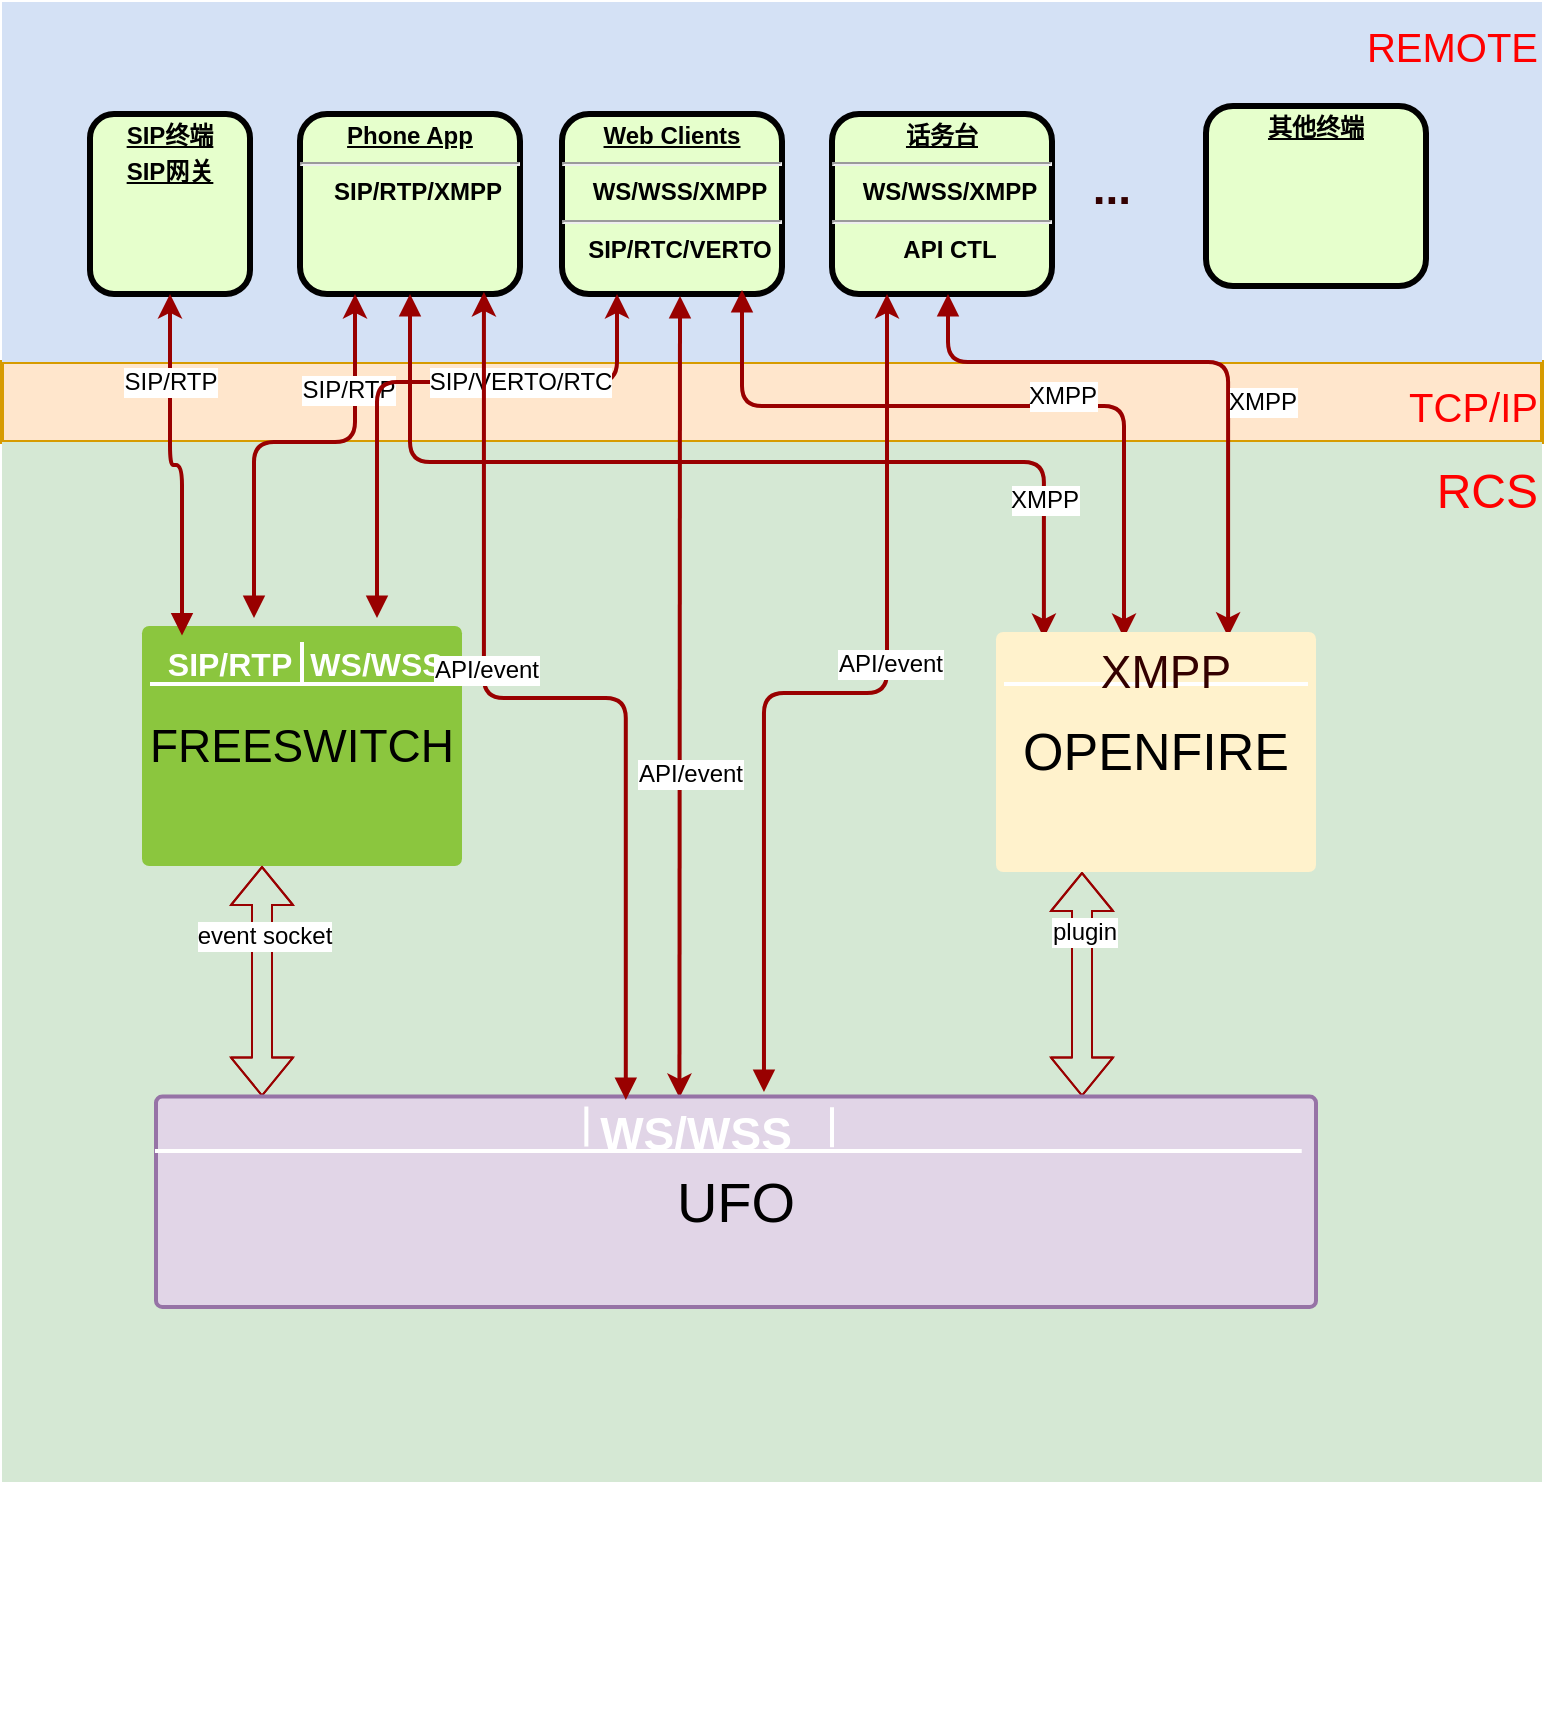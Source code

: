 <mxfile version="12.7.9" type="github"><diagram name="Page-1" id="efa7a0a1-bf9b-a30e-e6df-94a7791c09e9"><mxGraphModel dx="868" dy="459" grid="1" gridSize="10" guides="1" tooltips="1" connect="1" arrows="1" fold="1" page="1" pageScale="1" pageWidth="826" pageHeight="1169" background="#ffffff" math="0" shadow="0"><root><mxCell id="0"/><mxCell id="1" parent="0"/><mxCell id="0XvNOwUXTL2UZnrI6ZCD-258" value="&lt;div&gt;&lt;span style=&quot;color: rgb(255 , 0 , 0)&quot;&gt;TCP/IP&lt;/span&gt;&lt;/div&gt;" style="whiteSpace=wrap;html=1;rounded=0;shadow=0;strokeColor=#d79b00;strokeWidth=2;fillColor=#ffe6cc;fontSize=20;align=right;arcSize=3;verticalAlign=top;spacingTop=4;rotation=-360;" parent="1" vertex="1"><mxGeometry x="40" y="230" width="770" height="40" as="geometry"/></mxCell><mxCell id="0XvNOwUXTL2UZnrI6ZCD-230" value="&lt;div&gt;&lt;span style=&quot;color: rgb(255 , 0 , 0)&quot;&gt;REMOTE&lt;/span&gt;&lt;/div&gt;" style="whiteSpace=wrap;html=1;rounded=0;shadow=0;strokeColor=none;strokeWidth=2;fillColor=#D4E1F5;fontSize=20;fontColor=#FFFFFF;align=right;arcSize=3;verticalAlign=top;spacingTop=4;rotation=-360;" parent="1" vertex="1"><mxGeometry x="40" y="50" width="770" height="180" as="geometry"/></mxCell><mxCell id="0XvNOwUXTL2UZnrI6ZCD-243" value="&lt;p style=&quot;margin: 0px ; margin-top: 4px ; text-align: center ; text-decoration: underline&quot;&gt;SIP终端&lt;/p&gt;&lt;p style=&quot;margin: 0px ; margin-top: 4px ; text-align: center ; text-decoration: underline&quot;&gt;SIP网关&lt;/p&gt;" style="verticalAlign=middle;align=center;overflow=fill;fontSize=12;fontFamily=Helvetica;html=1;rounded=1;fontStyle=1;strokeWidth=3;fillColor=#E6FFCC" parent="1" vertex="1"><mxGeometry x="84" y="106" width="80" height="90" as="geometry"/></mxCell><mxCell id="0XvNOwUXTL2UZnrI6ZCD-141" value="&lt;div style=&quot;text-align: justify&quot;&gt;&lt;span style=&quot;font-size: 24px ; color: rgb(255 , 0 , 0)&quot;&gt;RCS&lt;/span&gt;&lt;/div&gt;" style="whiteSpace=wrap;html=1;rounded=0;shadow=0;strokeColor=none;strokeWidth=2;fillColor=#d5e8d4;fontSize=20;align=right;arcSize=3;verticalAlign=top;spacingTop=4;rotation=-360;" parent="1" vertex="1"><mxGeometry x="40" y="270" width="770" height="520" as="geometry"/></mxCell><mxCell id="0XvNOwUXTL2UZnrI6ZCD-114" value="&lt;p style=&quot;margin: 0px ; margin-top: 4px ; text-align: center ; text-decoration: underline&quot;&gt;&lt;strong&gt;Phone App&lt;br&gt;&lt;/strong&gt;&lt;/p&gt;&lt;hr&gt;&lt;p style=&quot;margin: 0px ; margin-left: 8px&quot;&gt;SIP/RTP/XMPP&lt;/p&gt;" style="verticalAlign=middle;align=center;overflow=fill;fontSize=12;fontFamily=Helvetica;html=1;rounded=1;fontStyle=1;strokeWidth=3;fillColor=#E6FFCC" parent="1" vertex="1"><mxGeometry x="189" y="106" width="110" height="90" as="geometry"/></mxCell><mxCell id="0XvNOwUXTL2UZnrI6ZCD-115" value="&lt;p style=&quot;margin: 0px ; margin-top: 4px ; text-align: center ; text-decoration: underline&quot;&gt;&lt;strong&gt;Web Clients&lt;/strong&gt;&lt;/p&gt;&lt;hr&gt;&lt;p style=&quot;margin: 0px 0px 0px 8px&quot;&gt;WS/WSS&lt;span&gt;/XMPP&lt;/span&gt;&lt;/p&gt;&lt;hr&gt;&lt;p style=&quot;margin: 0px 0px 0px 8px&quot;&gt;SIP/RTC/VERTO&lt;/p&gt;" style="verticalAlign=middle;align=center;overflow=fill;fontSize=12;fontFamily=Helvetica;html=1;rounded=1;fontStyle=1;strokeWidth=3;fillColor=#E6FFCC;" parent="1" vertex="1"><mxGeometry x="320" y="106" width="110" height="90" as="geometry"/></mxCell><mxCell id="0XvNOwUXTL2UZnrI6ZCD-116" value="&lt;p style=&quot;margin: 0px ; margin-top: 4px ; text-align: center ; text-decoration: underline&quot;&gt;话务台&lt;/p&gt;&lt;hr&gt;&lt;p style=&quot;margin: 0px ; margin-left: 8px&quot;&gt;WS/WSS/XMPP&lt;/p&gt;&lt;hr&gt;&lt;p style=&quot;margin: 0px 0px 0px 8px&quot;&gt;API CTL&lt;/p&gt;" style="verticalAlign=middle;align=center;overflow=fill;fontSize=12;fontFamily=Helvetica;html=1;rounded=1;fontStyle=1;strokeWidth=3;fillColor=#E6FFCC" parent="1" vertex="1"><mxGeometry x="455" y="106" width="110" height="90" as="geometry"/></mxCell><mxCell id="0XvNOwUXTL2UZnrI6ZCD-117" value="" style="edgeStyle=elbowEdgeStyle;elbow=vertical;strokeColor=#990000;strokeWidth=2;startArrow=block;startFill=1;exitX=0.75;exitY=0;exitDx=0;exitDy=0;entryX=0.25;entryY=1;entryDx=0;entryDy=0;" parent="1" source="0XvNOwUXTL2UZnrI6ZCD-227" target="0XvNOwUXTL2UZnrI6ZCD-114" edge="1"><mxGeometry width="100" height="100" relative="1" as="geometry"><mxPoint x="180" y="350" as="sourcePoint"/><mxPoint x="170" y="210" as="targetPoint"/><Array as="points"><mxPoint x="180" y="270"/><mxPoint x="190" y="220"/></Array></mxGeometry></mxCell><mxCell id="0XvNOwUXTL2UZnrI6ZCD-197" value="SIP/RTP" style="text;html=1;align=center;verticalAlign=middle;resizable=0;points=[];labelBackgroundColor=#ffffff;" parent="0XvNOwUXTL2UZnrI6ZCD-117" vertex="1" connectable="0"><mxGeometry x="0.621" y="1" relative="1" as="geometry"><mxPoint x="-3" y="7" as="offset"/></mxGeometry></mxCell><mxCell id="0XvNOwUXTL2UZnrI6ZCD-121" value="" style="edgeStyle=elbowEdgeStyle;elbow=vertical;strokeColor=#990000;strokeWidth=2;startArrow=block;startFill=1;exitX=0.5;exitY=0;exitDx=0;exitDy=0;entryX=0.25;entryY=1;entryDx=0;entryDy=0;" parent="1" source="0XvNOwUXTL2UZnrI6ZCD-216" target="0XvNOwUXTL2UZnrI6ZCD-115" edge="1"><mxGeometry width="100" height="100" relative="1" as="geometry"><mxPoint x="270" y="363" as="sourcePoint"/><mxPoint x="270" y="202" as="targetPoint"/><Array as="points"><mxPoint x="240" y="240"/><mxPoint x="250" y="250"/><mxPoint x="320" y="260"/><mxPoint x="240" y="220"/><mxPoint x="220" y="300"/><mxPoint x="240" y="220"/><mxPoint x="240" y="310"/><mxPoint x="240" y="283"/></Array></mxGeometry></mxCell><mxCell id="0XvNOwUXTL2UZnrI6ZCD-213" value="SIP/VERTO/RTC" style="text;html=1;align=center;verticalAlign=middle;resizable=0;points=[];labelBackgroundColor=#ffffff;" parent="0XvNOwUXTL2UZnrI6ZCD-121" vertex="1" connectable="0"><mxGeometry x="0.339" relative="1" as="geometry"><mxPoint as="offset"/></mxGeometry></mxCell><mxCell id="0XvNOwUXTL2UZnrI6ZCD-122" value="" style="edgeStyle=elbowEdgeStyle;elbow=vertical;strokeColor=#990000;strokeWidth=2;startArrow=block;startFill=1;entryX=0.36;entryY=-0.086;entryDx=0;entryDy=0;entryPerimeter=0;" parent="1" target="0XvNOwUXTL2UZnrI6ZCD-233" edge="1"><mxGeometry width="100" height="100" relative="1" as="geometry"><mxPoint x="410" y="194" as="sourcePoint"/><mxPoint x="697" y="362" as="targetPoint"/><Array as="points"><mxPoint x="697" y="252"/></Array></mxGeometry></mxCell><mxCell id="0XvNOwUXTL2UZnrI6ZCD-201" value="XMPP" style="text;html=1;align=center;verticalAlign=middle;resizable=0;points=[];labelBackgroundColor=#ffffff;" parent="0XvNOwUXTL2UZnrI6ZCD-122" vertex="1" connectable="0"><mxGeometry x="0.193" y="5" relative="1" as="geometry"><mxPoint as="offset"/></mxGeometry></mxCell><mxCell id="0XvNOwUXTL2UZnrI6ZCD-124" value="" style="elbow=vertical;strokeColor=#990000;strokeWidth=2;startArrow=block;startFill=1;exitX=0.859;exitY=-0.074;exitDx=0;exitDy=0;entryX=0.25;entryY=1;entryDx=0;entryDy=0;edgeStyle=elbowEdgeStyle;exitPerimeter=0;" parent="1" source="0XvNOwUXTL2UZnrI6ZCD-225" target="0XvNOwUXTL2UZnrI6ZCD-116" edge="1"><mxGeometry width="100" height="100" relative="1" as="geometry"><mxPoint x="388.732" y="597.265" as="sourcePoint"/><mxPoint x="386" y="198" as="targetPoint"/></mxGeometry></mxCell><mxCell id="0XvNOwUXTL2UZnrI6ZCD-204" value="API/event" style="text;html=1;align=center;verticalAlign=middle;resizable=0;points=[];labelBackgroundColor=#ffffff;" parent="0XvNOwUXTL2UZnrI6ZCD-124" vertex="1" connectable="0"><mxGeometry x="0.457" y="-60" relative="1" as="geometry"><mxPoint x="-59" y="60" as="offset"/></mxGeometry></mxCell><mxCell id="0XvNOwUXTL2UZnrI6ZCD-125" value="" style="edgeStyle=elbowEdgeStyle;elbow=vertical;strokeColor=#990000;strokeWidth=2;startArrow=block;startFill=1;entryX=0.707;entryY=-0.114;entryDx=0;entryDy=0;entryPerimeter=0;" parent="1" target="0XvNOwUXTL2UZnrI6ZCD-233" edge="1"><mxGeometry width="100" height="100" relative="1" as="geometry"><mxPoint x="513" y="196" as="sourcePoint"/><mxPoint x="594" y="360" as="targetPoint"/><Array as="points"><mxPoint x="580" y="230"/><mxPoint x="658" y="238"/></Array></mxGeometry></mxCell><mxCell id="0XvNOwUXTL2UZnrI6ZCD-205" value="XMPP" style="text;html=1;align=center;verticalAlign=middle;resizable=0;points=[];labelBackgroundColor=#ffffff;" parent="0XvNOwUXTL2UZnrI6ZCD-125" vertex="1" connectable="0"><mxGeometry x="0.876" y="80" relative="1" as="geometry"><mxPoint x="-63" y="-98" as="offset"/></mxGeometry></mxCell><mxCell id="0XvNOwUXTL2UZnrI6ZCD-143" value="&lt;font style=&quot;font-size: 23px&quot;&gt;FREESWITCH&lt;/font&gt;" style="rounded=1;whiteSpace=wrap;html=1;shadow=0;strokeWidth=2;fillColor=#8BC63E;fontSize=12;fontColor=#000000;align=center;strokeColor=none;arcSize=3;rotation=0;" parent="1" vertex="1"><mxGeometry x="110" y="362" width="160" height="120" as="geometry"/></mxCell><mxCell id="0XvNOwUXTL2UZnrI6ZCD-196" value="" style="edgeStyle=elbowEdgeStyle;strokeColor=#990000;strokeWidth=2;startArrow=block;startFill=1;exitX=0.5;exitY=1;exitDx=0;exitDy=0;elbow=vertical;entryX=0.093;entryY=-0.087;entryDx=0;entryDy=0;entryPerimeter=0;" parent="1" source="0XvNOwUXTL2UZnrI6ZCD-114" target="0XvNOwUXTL2UZnrI6ZCD-233" edge="1"><mxGeometry width="100" height="100" relative="1" as="geometry"><mxPoint x="200" y="196" as="sourcePoint"/><mxPoint x="547" y="360" as="targetPoint"/><Array as="points"><mxPoint x="360" y="280"/><mxPoint x="390" y="260"/><mxPoint x="450" y="240"/><mxPoint x="237" y="210"/><mxPoint x="410" y="280"/></Array></mxGeometry></mxCell><mxCell id="0XvNOwUXTL2UZnrI6ZCD-198" value="XMPP" style="text;html=1;align=center;verticalAlign=middle;resizable=0;points=[];labelBackgroundColor=#ffffff;" parent="0XvNOwUXTL2UZnrI6ZCD-196" vertex="1" connectable="0"><mxGeometry x="1" y="49" relative="1" as="geometry"><mxPoint x="-49" y="-69" as="offset"/></mxGeometry></mxCell><mxCell id="0XvNOwUXTL2UZnrI6ZCD-202" value="" style="elbow=vertical;strokeColor=#990000;strokeWidth=2;startArrow=block;startFill=1;entryX=0.384;entryY=0.016;entryDx=0;entryDy=0;entryPerimeter=0;" parent="1" edge="1"><mxGeometry width="100" height="100" relative="1" as="geometry"><mxPoint x="379" y="197" as="sourcePoint"/><mxPoint x="378.72" y="597.954" as="targetPoint"/></mxGeometry></mxCell><mxCell id="0XvNOwUXTL2UZnrI6ZCD-203" value="API/event" style="text;html=1;align=center;verticalAlign=middle;resizable=0;points=[];labelBackgroundColor=#ffffff;" parent="0XvNOwUXTL2UZnrI6ZCD-202" vertex="1" connectable="0"><mxGeometry x="0.193" y="5" relative="1" as="geometry"><mxPoint as="offset"/></mxGeometry></mxCell><mxCell id="0XvNOwUXTL2UZnrI6ZCD-208" value="" style="edgeStyle=elbowEdgeStyle;rounded=0;orthogonalLoop=1;jettySize=auto;elbow=vertical;html=1;startArrow=block;startFill=1;strokeColor=#990000;shape=flexArrow;" parent="1" source="0XvNOwUXTL2UZnrI6ZCD-206" target="0XvNOwUXTL2UZnrI6ZCD-143" edge="1"><mxGeometry relative="1" as="geometry"><Array as="points"><mxPoint x="170" y="530"/><mxPoint x="220" y="560"/></Array></mxGeometry></mxCell><mxCell id="0XvNOwUXTL2UZnrI6ZCD-242" value="event socket" style="text;html=1;align=center;verticalAlign=middle;resizable=0;points=[];labelBackgroundColor=#ffffff;" parent="0XvNOwUXTL2UZnrI6ZCD-208" vertex="1" connectable="0"><mxGeometry x="0.393" y="-1" relative="1" as="geometry"><mxPoint as="offset"/></mxGeometry></mxCell><mxCell id="0XvNOwUXTL2UZnrI6ZCD-209" value="" style="edgeStyle=elbowEdgeStyle;rounded=0;orthogonalLoop=1;jettySize=auto;elbow=vertical;html=1;startArrow=block;startFill=1;strokeColor=#990000;shape=flexArrow;" parent="1" source="0XvNOwUXTL2UZnrI6ZCD-206" target="0XvNOwUXTL2UZnrI6ZCD-207" edge="1"><mxGeometry relative="1" as="geometry"><Array as="points"><mxPoint x="580" y="530"/><mxPoint x="540" y="580"/><mxPoint x="250" y="560"/></Array></mxGeometry></mxCell><mxCell id="0XvNOwUXTL2UZnrI6ZCD-261" value="plugin" style="text;html=1;align=center;verticalAlign=middle;resizable=0;points=[];labelBackgroundColor=#ffffff;" parent="0XvNOwUXTL2UZnrI6ZCD-209" vertex="1" connectable="0"><mxGeometry x="0.483" y="-1" relative="1" as="geometry"><mxPoint as="offset"/></mxGeometry></mxCell><mxCell id="0XvNOwUXTL2UZnrI6ZCD-207" value="&lt;font style=&quot;font-size: 26px&quot;&gt;OPENFIRE&lt;/font&gt;" style="rounded=1;whiteSpace=wrap;html=1;shadow=0;strokeWidth=2;fillColor=#FFF2CC;fontSize=12;fontColor=#000000;align=center;strokeColor=none;arcSize=3;rotation=0;" parent="1" vertex="1"><mxGeometry x="537" y="365" width="160" height="120" as="geometry"/></mxCell><mxCell id="0XvNOwUXTL2UZnrI6ZCD-215" value="" style="line;strokeWidth=2;direction=south;html=1;rounded=0;shadow=0;fillColor=none;fontSize=30;fontColor=#FFFFFF;align=center;strokeColor=#FFFFFF;rotation=90;" parent="1" vertex="1"><mxGeometry x="185" y="315" width="10" height="152" as="geometry"/></mxCell><mxCell id="0XvNOwUXTL2UZnrI6ZCD-216" value="&lt;font style=&quot;font-size: 16px&quot;&gt;WS/WSS&lt;/font&gt;" style="text;html=1;strokeColor=none;fillColor=none;align=center;verticalAlign=middle;whiteSpace=wrap;rounded=1;shadow=0;fontSize=30;fontColor=#FFFFFF;fontStyle=1" parent="1" vertex="1"><mxGeometry x="210" y="358" width="35" height="35" as="geometry"/></mxCell><mxCell id="0XvNOwUXTL2UZnrI6ZCD-221" value="" style="line;strokeWidth=2;direction=south;html=1;rounded=0;shadow=0;fillColor=none;fontSize=30;fontColor=#FFFFFF;align=center;strokeColor=#FFFFFF;rotation=90;" parent="1" vertex="1"><mxGeometry x="612" y="315" width="10" height="152" as="geometry"/></mxCell><mxCell id="0XvNOwUXTL2UZnrI6ZCD-224" value="" style="line;strokeWidth=2;direction=south;html=1;rounded=0;shadow=0;fillColor=none;fontSize=30;fontColor=#FFFFFF;align=center;strokeColor=#FFFFFF;rotation=0;" parent="1" vertex="1"><mxGeometry x="185" y="370" width="10" height="20" as="geometry"/></mxCell><mxCell id="0XvNOwUXTL2UZnrI6ZCD-227" value="&lt;font style=&quot;font-size: 16px&quot;&gt;SIP/RTP&lt;/font&gt;" style="text;html=1;strokeColor=none;fillColor=none;align=center;verticalAlign=middle;whiteSpace=wrap;rounded=1;shadow=0;fontSize=30;fontColor=#FFFFFF;fontStyle=1" parent="1" vertex="1"><mxGeometry x="130" y="358" width="48" height="35" as="geometry"/></mxCell><mxCell id="0XvNOwUXTL2UZnrI6ZCD-233" value="&lt;font style=&quot;font-size: 23px ; font-weight: normal&quot; color=&quot;#330000&quot;&gt;XMPP&lt;/font&gt;" style="text;html=1;strokeColor=none;fillColor=none;align=center;verticalAlign=middle;whiteSpace=wrap;rounded=1;shadow=0;fontSize=30;fontColor=#FFFFFF;fontStyle=1" parent="1" vertex="1"><mxGeometry x="547" y="370" width="150" height="23" as="geometry"/></mxCell><mxCell id="0XvNOwUXTL2UZnrI6ZCD-234" value="" style="group;strokeColor=none;" parent="1" vertex="1" connectable="0"><mxGeometry x="187" y="560" width="510" height="351.15" as="geometry"/></mxCell><mxCell id="0XvNOwUXTL2UZnrI6ZCD-206" value="&lt;font style=&quot;font-size: 28px&quot;&gt;UFO&lt;/font&gt;" style="rounded=1;whiteSpace=wrap;html=1;shadow=0;strokeWidth=2;fillColor=#e1d5e7;fontSize=12;align=center;strokeColor=#9673a6;arcSize=3;rotation=0;" parent="0XvNOwUXTL2UZnrI6ZCD-234" vertex="1"><mxGeometry x="-70" y="37.27" width="580" height="105.23" as="geometry"/></mxCell><mxCell id="0XvNOwUXTL2UZnrI6ZCD-225" value="&lt;font style=&quot;font-size: 23px&quot;&gt;WS/WSS&lt;/font&gt;" style="text;html=1;strokeColor=none;fillColor=none;align=center;verticalAlign=middle;whiteSpace=wrap;rounded=1;shadow=0;fontSize=30;fontColor=#FFFFFF;fontStyle=1" parent="0XvNOwUXTL2UZnrI6ZCD-234" vertex="1"><mxGeometry x="153.185" y="37.265" width="94.062" height="30.692" as="geometry"/></mxCell><mxCell id="0XvNOwUXTL2UZnrI6ZCD-220" value="" style="line;strokeWidth=2;direction=south;html=1;rounded=0;shadow=0;fillColor=none;fontSize=30;fontColor=#FFFFFF;align=center;strokeColor=#FFFFFF;rotation=90;" parent="0XvNOwUXTL2UZnrI6ZCD-234" vertex="1"><mxGeometry x="202.73" y="-222.25" width="26.88" height="573.4" as="geometry"/></mxCell><mxCell id="0XvNOwUXTL2UZnrI6ZCD-237" value="" style="line;strokeWidth=2;direction=south;html=1;rounded=0;shadow=0;fillColor=none;fontSize=30;fontColor=#FFFFFF;align=center;strokeColor=#FFFFFF;rotation=0;" parent="0XvNOwUXTL2UZnrI6ZCD-234" vertex="1"><mxGeometry x="140.18" y="42.27" width="10" height="20" as="geometry"/></mxCell><mxCell id="0XvNOwUXTL2UZnrI6ZCD-238" value="" style="line;strokeWidth=2;direction=south;html=1;rounded=0;shadow=0;fillColor=none;fontSize=30;fontColor=#FFFFFF;align=center;strokeColor=#FFFFFF;rotation=0;" parent="0XvNOwUXTL2UZnrI6ZCD-234" vertex="1"><mxGeometry x="263" y="42.61" width="10" height="20" as="geometry"/></mxCell><mxCell id="0XvNOwUXTL2UZnrI6ZCD-244" value="" style="edgeStyle=elbowEdgeStyle;elbow=vertical;strokeColor=#990000;strokeWidth=2;startArrow=block;startFill=1;exitX=0;exitY=0.25;exitDx=0;exitDy=0;entryX=0.5;entryY=1;entryDx=0;entryDy=0;" parent="1" source="0XvNOwUXTL2UZnrI6ZCD-227" target="0XvNOwUXTL2UZnrI6ZCD-243" edge="1"><mxGeometry width="100" height="100" relative="1" as="geometry"><mxPoint x="82.5" y="357" as="sourcePoint"/><mxPoint x="82.5" y="198" as="targetPoint"/></mxGeometry></mxCell><mxCell id="0XvNOwUXTL2UZnrI6ZCD-245" value="SIP/RTP" style="text;html=1;align=center;verticalAlign=middle;resizable=0;points=[];labelBackgroundColor=#ffffff;" parent="0XvNOwUXTL2UZnrI6ZCD-244" vertex="1" connectable="0"><mxGeometry x="0.621" y="1" relative="1" as="geometry"><mxPoint x="1" y="10" as="offset"/></mxGeometry></mxCell><mxCell id="0XvNOwUXTL2UZnrI6ZCD-246" value="&lt;font style=&quot;font-size: 23px&quot; color=&quot;#330000&quot;&gt;...&lt;/font&gt;" style="text;html=1;strokeColor=none;fillColor=none;align=center;verticalAlign=middle;whiteSpace=wrap;rounded=1;shadow=0;fontSize=30;fontColor=#FFFFFF;fontStyle=1" parent="1" vertex="1"><mxGeometry x="560" y="122.5" width="70" height="35" as="geometry"/></mxCell><mxCell id="0XvNOwUXTL2UZnrI6ZCD-247" value="&lt;p style=&quot;margin: 0px ; margin-top: 4px ; text-align: center ; text-decoration: underline&quot;&gt;其他终端&lt;/p&gt;" style="verticalAlign=middle;align=center;overflow=fill;fontSize=12;fontFamily=Helvetica;html=1;rounded=1;fontStyle=1;strokeWidth=3;fillColor=#E6FFCC" parent="1" vertex="1"><mxGeometry x="642" y="102" width="110" height="90" as="geometry"/></mxCell><mxCell id="0XvNOwUXTL2UZnrI6ZCD-259" value="" style="elbow=vertical;strokeColor=#990000;strokeWidth=2;startArrow=block;startFill=1;exitX=0.405;exitY=0.016;exitDx=0;exitDy=0;entryX=0.836;entryY=0.989;entryDx=0;entryDy=0;edgeStyle=elbowEdgeStyle;exitPerimeter=0;entryPerimeter=0;" parent="1" source="0XvNOwUXTL2UZnrI6ZCD-206" target="0XvNOwUXTL2UZnrI6ZCD-114" edge="1"><mxGeometry width="100" height="100" relative="1" as="geometry"><mxPoint x="208" y="595" as="sourcePoint"/><mxPoint x="270" y="196" as="targetPoint"/><Array as="points"><mxPoint x="280" y="398"/><mxPoint x="260" y="398"/><mxPoint x="340" y="398"/><mxPoint x="300" y="398"/></Array></mxGeometry></mxCell><mxCell id="0XvNOwUXTL2UZnrI6ZCD-260" value="API/event" style="text;html=1;align=center;verticalAlign=middle;resizable=0;points=[];labelBackgroundColor=#ffffff;" parent="0XvNOwUXTL2UZnrI6ZCD-259" vertex="1" connectable="0"><mxGeometry x="0.457" y="-60" relative="1" as="geometry"><mxPoint x="-59" y="60" as="offset"/></mxGeometry></mxCell></root></mxGraphModel></diagram></mxfile>